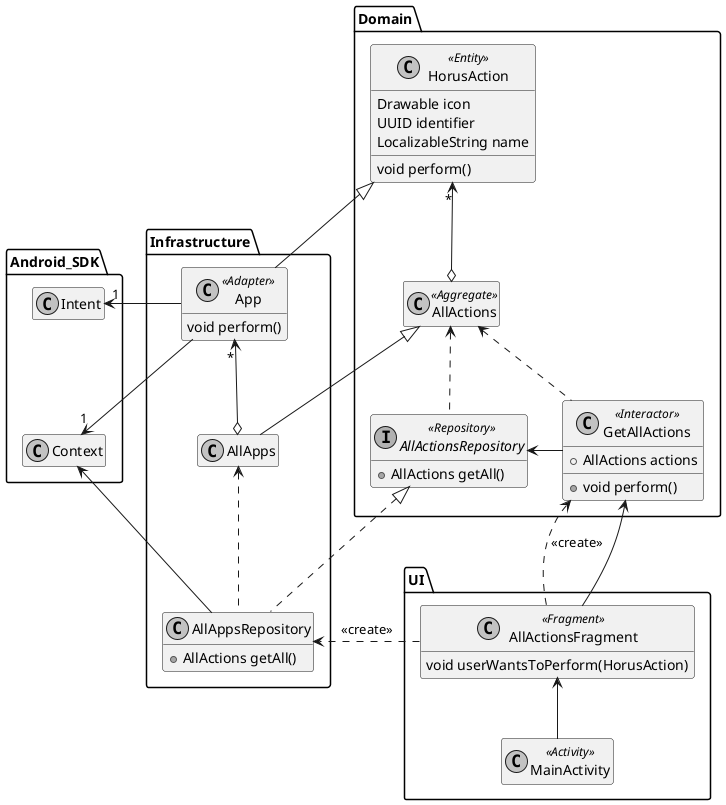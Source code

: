
@startuml PAAA#34.class

skinparam monochrome true

package UI {

    class MainActivity <<Activity>> {
    }

    class AllActionsFragment <<Fragment>> {
        void userWantsToPerform(HorusAction)
    }

    MainActivity -u-> AllActionsFragment

}

package Domain {

    class HorusAction <<Entity>> {
        Drawable icon
        UUID identifier
        LocalizableString name
        void perform()
    }

    class AllActions <<Aggregate>> {
    }

    class GetAllActions <<Interactor>> {
        + AllActions actions
        + void perform()
    }

    interface AllActionsRepository <<Repository>> {
        + AllActions getAll()
    }

    AllActionsRepository .u.> AllActions
    GetAllActions .u.> AllActions
    GetAllActions -r-> AllActionsRepository
    AllActions o-u-> "*" HorusAction

}

package Infrastructure {

    class AllAppsRepository {
        + AllActions getAll()
    }

    class App <<Adapter>> {
        void perform()
    }

    class AllApps {
    }

    AllApps o-u-> "*" App

}

package Android_SDK {

    class Intent {
    }

    class Context {
    }

}

AllActionsFragment -u-> GetAllActions
AllActionsFragment .u.> GetAllActions: <<create>>
AllActionsFragment .r.> AllAppsRepository: <<create>>
AllApps -u-|> AllActions
AllAppsRepository .u.|> AllActionsRepository
AllAppsRepository .u.> AllApps
AllAppsRepository -u-> Context
App -u-|> HorusAction
App -d-> "1" Intent
App -d-> "1" Context
Context -[hidden]u-> Intent

hide empty members

@enduml
